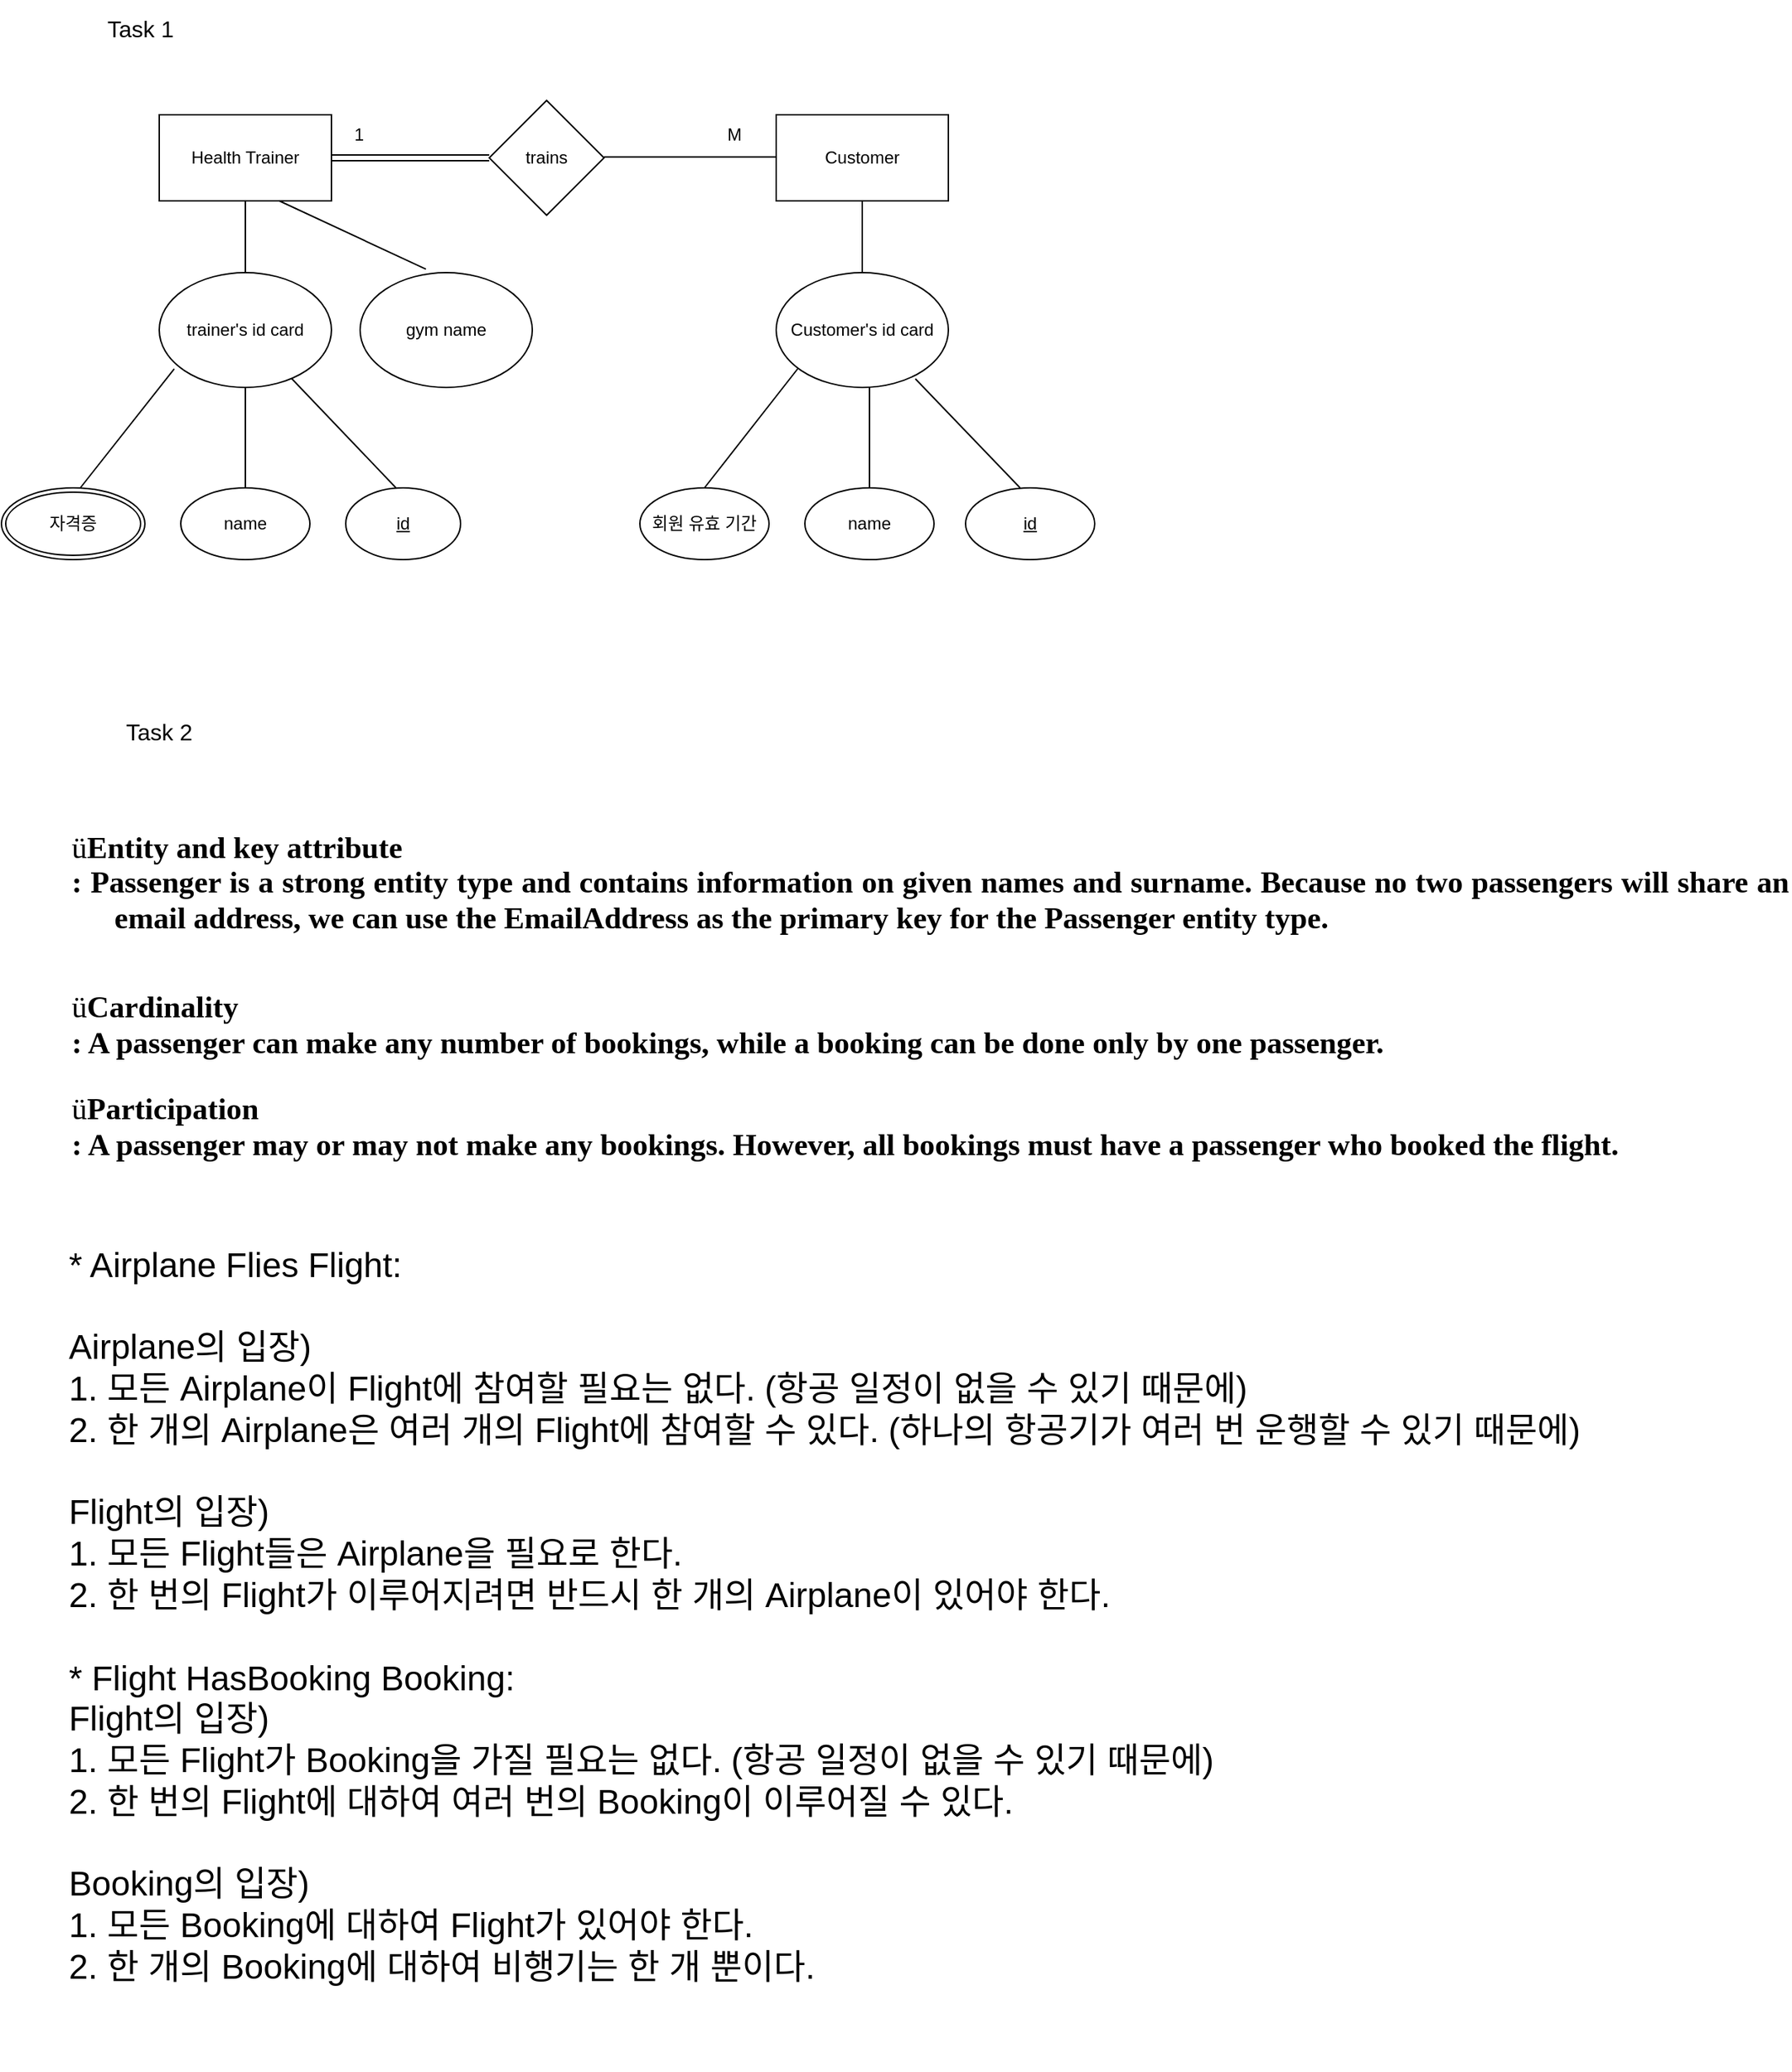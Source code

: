 <mxfile version="28.2.7">
  <diagram id="R2lEEEUBdFMjLlhIrx00" name="Page-1">
    <mxGraphModel dx="3229" dy="1813" grid="1" gridSize="10" guides="1" tooltips="1" connect="1" arrows="1" fold="1" page="1" pageScale="1" pageWidth="850" pageHeight="1100" math="0" shadow="0" extFonts="Permanent Marker^https://fonts.googleapis.com/css?family=Permanent+Marker">
      <root>
        <mxCell id="0" />
        <mxCell id="1" parent="0" />
        <mxCell id="KdIxdXE5rfQ4W5oGJVLM-1" value="Health Trainer" style="rounded=0;whiteSpace=wrap;html=1;" vertex="1" parent="1">
          <mxGeometry x="158" y="130" width="120" height="60" as="geometry" />
        </mxCell>
        <mxCell id="KdIxdXE5rfQ4W5oGJVLM-7" value="trains" style="rhombus;whiteSpace=wrap;html=1;" vertex="1" parent="1">
          <mxGeometry x="388" y="120" width="80" height="80" as="geometry" />
        </mxCell>
        <mxCell id="KdIxdXE5rfQ4W5oGJVLM-8" value="" style="endArrow=none;html=1;rounded=0;fontSize=12;startSize=8;endSize=8;curved=1;entryX=0;entryY=0.5;entryDx=0;entryDy=0;" edge="1" parent="1">
          <mxGeometry width="50" height="50" relative="1" as="geometry">
            <mxPoint x="468" y="159.38" as="sourcePoint" />
            <mxPoint x="588" y="159.38" as="targetPoint" />
          </mxGeometry>
        </mxCell>
        <mxCell id="KdIxdXE5rfQ4W5oGJVLM-9" value="Customer" style="rounded=0;whiteSpace=wrap;html=1;" vertex="1" parent="1">
          <mxGeometry x="588" y="130" width="120" height="60" as="geometry" />
        </mxCell>
        <mxCell id="KdIxdXE5rfQ4W5oGJVLM-11" value="" style="shape=link;html=1;rounded=0;fontSize=12;startSize=8;endSize=8;curved=1;entryX=0;entryY=0.5;entryDx=0;entryDy=0;" edge="1" parent="1" target="KdIxdXE5rfQ4W5oGJVLM-7">
          <mxGeometry width="100" relative="1" as="geometry">
            <mxPoint x="278" y="160" as="sourcePoint" />
            <mxPoint x="378" y="160" as="targetPoint" />
          </mxGeometry>
        </mxCell>
        <mxCell id="KdIxdXE5rfQ4W5oGJVLM-12" value="" style="endArrow=none;html=1;rounded=0;fontSize=12;startSize=8;endSize=8;curved=1;" edge="1" parent="1">
          <mxGeometry width="50" height="50" relative="1" as="geometry">
            <mxPoint x="218" y="240" as="sourcePoint" />
            <mxPoint x="218" y="190" as="targetPoint" />
          </mxGeometry>
        </mxCell>
        <mxCell id="KdIxdXE5rfQ4W5oGJVLM-13" value="1" style="text;strokeColor=none;fillColor=none;spacingLeft=4;spacingRight=4;overflow=hidden;rotatable=0;points=[[0,0.5],[1,0.5]];portConstraint=eastwest;fontSize=12;whiteSpace=wrap;html=1;" vertex="1" parent="1">
          <mxGeometry x="288" y="130" width="40" height="30" as="geometry" />
        </mxCell>
        <mxCell id="KdIxdXE5rfQ4W5oGJVLM-14" value="M" style="text;strokeColor=none;fillColor=none;spacingLeft=4;spacingRight=4;overflow=hidden;rotatable=0;points=[[0,0.5],[1,0.5]];portConstraint=eastwest;fontSize=12;whiteSpace=wrap;html=1;" vertex="1" parent="1">
          <mxGeometry x="548" y="130" width="40" height="30" as="geometry" />
        </mxCell>
        <mxCell id="KdIxdXE5rfQ4W5oGJVLM-15" value="trainer&#39;s id card" style="ellipse;whiteSpace=wrap;html=1;" vertex="1" parent="1">
          <mxGeometry x="158" y="240" width="120" height="80" as="geometry" />
        </mxCell>
        <mxCell id="KdIxdXE5rfQ4W5oGJVLM-20" value="gym name" style="ellipse;whiteSpace=wrap;html=1;" vertex="1" parent="1">
          <mxGeometry x="298" y="240" width="120" height="80" as="geometry" />
        </mxCell>
        <mxCell id="KdIxdXE5rfQ4W5oGJVLM-21" value="" style="endArrow=none;html=1;rounded=0;fontSize=12;startSize=8;endSize=8;curved=1;exitX=0.382;exitY=-0.03;exitDx=0;exitDy=0;exitPerimeter=0;entryX=0.695;entryY=0.998;entryDx=0;entryDy=0;entryPerimeter=0;" edge="1" parent="1" source="KdIxdXE5rfQ4W5oGJVLM-20" target="KdIxdXE5rfQ4W5oGJVLM-1">
          <mxGeometry width="50" height="50" relative="1" as="geometry">
            <mxPoint x="218" y="270" as="sourcePoint" />
            <mxPoint x="218" y="220" as="targetPoint" />
          </mxGeometry>
        </mxCell>
        <mxCell id="KdIxdXE5rfQ4W5oGJVLM-22" value="" style="endArrow=none;html=1;rounded=0;fontSize=12;startSize=8;endSize=8;curved=1;entryX=0.695;entryY=0.998;entryDx=0;entryDy=0;entryPerimeter=0;" edge="1" parent="1">
          <mxGeometry width="50" height="50" relative="1" as="geometry">
            <mxPoint x="218" y="390" as="sourcePoint" />
            <mxPoint x="218" y="320" as="targetPoint" />
          </mxGeometry>
        </mxCell>
        <mxCell id="KdIxdXE5rfQ4W5oGJVLM-23" value="name" style="ellipse;whiteSpace=wrap;html=1;" vertex="1" parent="1">
          <mxGeometry x="173" y="390" width="90" height="50" as="geometry" />
        </mxCell>
        <mxCell id="KdIxdXE5rfQ4W5oGJVLM-24" value="" style="endArrow=none;html=1;rounded=0;fontSize=12;startSize=8;endSize=8;curved=1;" edge="1" parent="1" target="KdIxdXE5rfQ4W5oGJVLM-15">
          <mxGeometry width="50" height="50" relative="1" as="geometry">
            <mxPoint x="323" y="390" as="sourcePoint" />
            <mxPoint x="323" y="320" as="targetPoint" />
          </mxGeometry>
        </mxCell>
        <mxCell id="KdIxdXE5rfQ4W5oGJVLM-26" value="" style="endArrow=none;html=1;rounded=0;fontSize=12;startSize=8;endSize=8;curved=1;entryX=0.087;entryY=0.839;entryDx=0;entryDy=0;entryPerimeter=0;" edge="1" parent="1" target="KdIxdXE5rfQ4W5oGJVLM-15">
          <mxGeometry width="50" height="50" relative="1" as="geometry">
            <mxPoint x="103" y="390" as="sourcePoint" />
            <mxPoint x="103" y="320" as="targetPoint" />
          </mxGeometry>
        </mxCell>
        <mxCell id="KdIxdXE5rfQ4W5oGJVLM-28" value="" style="endArrow=none;html=1;rounded=0;fontSize=12;startSize=8;endSize=8;curved=1;" edge="1" parent="1">
          <mxGeometry width="50" height="50" relative="1" as="geometry">
            <mxPoint x="648" y="240" as="sourcePoint" />
            <mxPoint x="648" y="190" as="targetPoint" />
          </mxGeometry>
        </mxCell>
        <mxCell id="KdIxdXE5rfQ4W5oGJVLM-29" value="Customer&#39;s id card" style="ellipse;whiteSpace=wrap;html=1;" vertex="1" parent="1">
          <mxGeometry x="588" y="240" width="120" height="80" as="geometry" />
        </mxCell>
        <mxCell id="KdIxdXE5rfQ4W5oGJVLM-30" value="" style="endArrow=none;html=1;rounded=0;fontSize=12;startSize=8;endSize=8;curved=1;entryX=0.695;entryY=0.998;entryDx=0;entryDy=0;entryPerimeter=0;" edge="1" parent="1">
          <mxGeometry width="50" height="50" relative="1" as="geometry">
            <mxPoint x="653" y="390" as="sourcePoint" />
            <mxPoint x="653" y="320" as="targetPoint" />
          </mxGeometry>
        </mxCell>
        <mxCell id="KdIxdXE5rfQ4W5oGJVLM-31" value="name" style="ellipse;whiteSpace=wrap;html=1;" vertex="1" parent="1">
          <mxGeometry x="608" y="390" width="90" height="50" as="geometry" />
        </mxCell>
        <mxCell id="KdIxdXE5rfQ4W5oGJVLM-32" value="" style="endArrow=none;html=1;rounded=0;fontSize=12;startSize=8;endSize=8;curved=1;" edge="1" parent="1">
          <mxGeometry width="50" height="50" relative="1" as="geometry">
            <mxPoint x="758" y="390" as="sourcePoint" />
            <mxPoint x="685" y="314" as="targetPoint" />
          </mxGeometry>
        </mxCell>
        <mxCell id="KdIxdXE5rfQ4W5oGJVLM-34" value="" style="endArrow=none;html=1;rounded=0;fontSize=12;startSize=8;endSize=8;curved=1;entryX=0.087;entryY=0.839;entryDx=0;entryDy=0;entryPerimeter=0;" edge="1" parent="1">
          <mxGeometry width="50" height="50" relative="1" as="geometry">
            <mxPoint x="538" y="390" as="sourcePoint" />
            <mxPoint x="603" y="307" as="targetPoint" />
          </mxGeometry>
        </mxCell>
        <mxCell id="KdIxdXE5rfQ4W5oGJVLM-35" value="회원 유효 기간" style="ellipse;whiteSpace=wrap;html=1;" vertex="1" parent="1">
          <mxGeometry x="493" y="390" width="90" height="50" as="geometry" />
        </mxCell>
        <mxCell id="KdIxdXE5rfQ4W5oGJVLM-36" value="자격증" style="ellipse;shape=doubleEllipse;margin=3;whiteSpace=wrap;html=1;align=center;" vertex="1" parent="1">
          <mxGeometry x="48" y="390" width="100" height="50" as="geometry" />
        </mxCell>
        <mxCell id="KdIxdXE5rfQ4W5oGJVLM-37" value="id" style="ellipse;whiteSpace=wrap;html=1;align=center;fontStyle=4;" vertex="1" parent="1">
          <mxGeometry x="288" y="390" width="80" height="50" as="geometry" />
        </mxCell>
        <mxCell id="KdIxdXE5rfQ4W5oGJVLM-38" value="Task 1" style="text;strokeColor=none;fillColor=none;html=1;align=center;verticalAlign=middle;whiteSpace=wrap;rounded=0;fontSize=16;" vertex="1" parent="1">
          <mxGeometry x="80" y="50" width="130" height="40" as="geometry" />
        </mxCell>
        <mxCell id="KdIxdXE5rfQ4W5oGJVLM-39" value="Task 2" style="text;strokeColor=none;fillColor=none;html=1;align=center;verticalAlign=middle;whiteSpace=wrap;rounded=0;fontSize=16;" vertex="1" parent="1">
          <mxGeometry x="93" y="540" width="130" height="40" as="geometry" />
        </mxCell>
        <mxCell id="KdIxdXE5rfQ4W5oGJVLM-40" value="&lt;div style=&quot;language:ko;line-height:140%;margin-top:0pt;margin-bottom:&amp;lt;br/&amp;gt;0pt;margin-left:.81in;text-indent:-.31in;text-align:justify;text-justify:inter-ideograph;&amp;lt;br/&amp;gt;direction:ltr;unicode-bidi:embed;vertical-align:baseline;mso-line-break-override:&amp;lt;br/&amp;gt;none;punctuation-wrap:hanging&quot; class=&quot;O1&quot;&gt;&lt;span style=&quot;font-size:16.0pt&quot;&gt;&lt;span style=&quot;mso-special-format:bullet;font-family:Wingdings&quot;&gt;ü&lt;/span&gt;&lt;/span&gt;&lt;span style=&quot;font-size: 16pt; font-family: 함초롬바탕; font-weight: bold;&quot;&gt;Entity and key attribute&lt;/span&gt;&lt;/div&gt;&lt;div style=&quot;language:ko;line-height:140%;margin-top:0pt;margin-bottom:&amp;lt;br/&amp;gt;0pt;margin-left:.81in;text-indent:-.31in;text-align:justify;text-justify:inter-ideograph;&amp;lt;br/&amp;gt;direction:ltr;unicode-bidi:embed;vertical-align:baseline;mso-line-break-override:&amp;lt;br/&amp;gt;none;punctuation-wrap:hanging&quot; class=&quot;O1&quot;&gt;&lt;span style=&quot;font-size: 16pt; font-family: 함초롬바탕; font-weight: bold;&quot;&gt;: Passenger is a strong entity type and contains information on given names and surname. Because no two passengers will share an email address, we can use the EmailAddress as the primary key for the Passenger entity type.&lt;/span&gt;&lt;/div&gt;&lt;br&gt;&lt;br&gt;&lt;div style=&quot;language:ko;line-height:140%;margin-top:0pt;margin-bottom:&amp;lt;br/&amp;gt;0pt;margin-left:.81in;text-indent:-.31in;text-align:justify;text-justify:inter-ideograph;&amp;lt;br/&amp;gt;direction:ltr;unicode-bidi:embed;vertical-align:baseline;mso-line-break-override:&amp;lt;br/&amp;gt;none;punctuation-wrap:hanging&quot; class=&quot;O1&quot;&gt;&lt;span style=&quot;font-size:16.0pt&quot;&gt;&lt;span style=&quot;mso-special-format:bullet;font-family:Wingdings&quot;&gt;ü&lt;/span&gt;&lt;/span&gt;&lt;span style=&quot;font-size: 16pt; font-family: 함초롬바탕; font-weight: bold;&quot;&gt;Cardinality&lt;/span&gt;&lt;/div&gt;&lt;div style=&quot;language:ko;line-height:140%;margin-top:0pt;margin-bottom:&amp;lt;br/&amp;gt;0pt;margin-left:.81in;text-indent:-.31in;text-align:justify;text-justify:inter-ideograph;&amp;lt;br/&amp;gt;direction:ltr;unicode-bidi:embed;vertical-align:baseline;mso-line-break-override:&amp;lt;br/&amp;gt;none;punctuation-wrap:hanging&quot; class=&quot;O1&quot;&gt;&lt;span style=&quot;font-size: 16pt; font-family: 함초롬바탕; font-weight: bold;&quot;&gt;: A passenger can make any number of bookings, while a booking can be done only by one passenger.&amp;nbsp; &lt;/span&gt;&lt;/div&gt;&lt;div style=&quot;language:ko;line-height:140%;margin-top:0pt;margin-bottom:&amp;lt;br/&amp;gt;0pt;margin-left:.81in;text-indent:-.31in;text-align:justify;text-justify:inter-ideograph;&amp;lt;br/&amp;gt;direction:ltr;unicode-bidi:embed;vertical-align:baseline;mso-line-break-override:&amp;lt;br/&amp;gt;none;punctuation-wrap:hanging&quot; class=&quot;O1&quot;&gt;&lt;br&gt;&lt;/div&gt;&lt;div style=&quot;language:ko;line-height:140%;margin-top:0pt;margin-bottom:&amp;lt;br/&amp;gt;0pt;margin-left:.81in;text-indent:-.31in;text-align:justify;text-justify:inter-ideograph;&amp;lt;br/&amp;gt;direction:ltr;unicode-bidi:embed;vertical-align:baseline;mso-line-break-override:&amp;lt;br/&amp;gt;none;punctuation-wrap:hanging&quot; class=&quot;O1&quot;&gt;&lt;span style=&quot;font-size:16.0pt&quot;&gt;&lt;span style=&quot;mso-special-format:bullet;font-family:Wingdings&quot;&gt;ü&lt;/span&gt;&lt;/span&gt;&lt;span style=&quot;font-size: 16pt; font-family: 함초롬바탕; font-weight: bold;&quot;&gt;Participation&lt;/span&gt;&lt;/div&gt;&lt;div style=&quot;language:ko;line-height:140%;margin-top:0pt;margin-bottom:&amp;lt;br/&amp;gt;0pt;margin-left:.81in;text-indent:-.31in;text-align:justify;text-justify:inter-ideograph;&amp;lt;br/&amp;gt;direction:ltr;unicode-bidi:embed;vertical-align:baseline;mso-line-break-override:&amp;lt;br/&amp;gt;none;punctuation-wrap:hanging&quot; class=&quot;O1&quot;&gt;&lt;span style=&quot;font-size: 16pt; font-family: 함초롬바탕; font-weight: bold;&quot;&gt;: A passenger may or may not make any bookings.&amp;nbsp;&lt;/span&gt;&lt;span style=&quot;font-family: 함초롬바탕; font-size: 16pt; font-weight: bold; text-indent: -0.31in; background-color: transparent; color: light-dark(rgb(0, 0, 0), rgb(255, 255, 255));&quot;&gt;However, all bookings must have a&amp;nbsp;&lt;/span&gt;&lt;span style=&quot;font-family: 함초롬바탕; font-size: 16pt; font-weight: bold; text-indent: -0.31in; background-color: transparent; color: light-dark(rgb(0, 0, 0), rgb(255, 255, 255));&quot;&gt;passenger who booked the flight.&lt;/span&gt;&lt;/div&gt;" style="text;strokeColor=none;fillColor=none;html=1;align=center;verticalAlign=middle;whiteSpace=wrap;rounded=0;fontSize=16;" vertex="1" parent="1">
          <mxGeometry x="48" y="500" width="1247" height="490" as="geometry" />
        </mxCell>
        <mxCell id="KdIxdXE5rfQ4W5oGJVLM-41" value="* Airplane Flies Flight:&lt;br&gt;&lt;div&gt;&lt;span style=&quot;background-color: transparent; color: light-dark(rgb(0, 0, 0), rgb(255, 255, 255));&quot;&gt;&lt;br&gt;&lt;/span&gt;&lt;/div&gt;&lt;div&gt;&lt;span style=&quot;background-color: transparent; color: light-dark(rgb(0, 0, 0), rgb(255, 255, 255));&quot;&gt;Airplane의 입장)&lt;/span&gt;&lt;/div&gt;&lt;div&gt;&lt;span style=&quot;background-color: transparent; color: light-dark(rgb(0, 0, 0), rgb(255, 255, 255));&quot;&gt;1. 모든 Airplane이 Flight에 참여할 필요는 없다. (항공 일정이 없을 수 있기 때문에)&lt;/span&gt;&amp;nbsp;&lt;/div&gt;&lt;div&gt;2. 한 개의 Airplane은 여러 개의 Flight에 참여할 수 있다. (하나의 항공기가 여러 번 운행할 수 있기 때문에)&lt;span style=&quot;background-color: transparent; color: light-dark(rgb(0, 0, 0), rgb(255, 255, 255));&quot;&gt;&amp;nbsp;&amp;nbsp;&lt;/span&gt;&lt;/div&gt;&lt;div&gt;&lt;span style=&quot;background-color: transparent; color: light-dark(rgb(0, 0, 0), rgb(255, 255, 255));&quot;&gt;&lt;br&gt;&lt;/span&gt;&lt;/div&gt;&lt;div&gt;Flight의 입장)&lt;/div&gt;&lt;div&gt;1. 모든 Flight들은 Airplane을 필요로 한다.&lt;/div&gt;&lt;div&gt;2. 한 번의 Flight가 이루어지려면 반드시 한 개의 Airplane이 있어야 한다.&lt;/div&gt;&lt;div&gt;&lt;div&gt;&lt;br&gt;&lt;/div&gt;&lt;div&gt;* Flight HasBooking Booking:&lt;/div&gt;&lt;div&gt;Flight의 입장)&lt;/div&gt;&lt;div&gt;1. 모든 Flight가 Booking을 가질 필요는 없다. (&lt;span style=&quot;background-color: transparent; color: light-dark(rgb(0, 0, 0), rgb(255, 255, 255));&quot;&gt;항공 일정이 없을 수 있기 때문에)&lt;/span&gt;&lt;span style=&quot;background-color: transparent; color: light-dark(rgb(0, 0, 0), rgb(255, 255, 255));&quot;&gt;&amp;nbsp;&lt;/span&gt;&lt;/div&gt;&lt;/div&gt;&lt;div&gt;&lt;span style=&quot;background-color: transparent; color: light-dark(rgb(0, 0, 0), rgb(255, 255, 255));&quot;&gt;2. 한 번의 Flight에 대하여 여러 번의 Booking이 이루어질 수 있다.&lt;/span&gt;&lt;/div&gt;&lt;div&gt;&lt;span style=&quot;background-color: transparent; color: light-dark(rgb(0, 0, 0), rgb(255, 255, 255));&quot;&gt;&lt;br&gt;&lt;/span&gt;&lt;/div&gt;&lt;div&gt;&lt;span style=&quot;background-color: transparent; color: light-dark(rgb(0, 0, 0), rgb(255, 255, 255));&quot;&gt;Booking의 입장)&lt;/span&gt;&lt;/div&gt;&lt;div&gt;&lt;span style=&quot;background-color: transparent; color: light-dark(rgb(0, 0, 0), rgb(255, 255, 255));&quot;&gt;1. 모든 Booking에 대하여 Flight가 있어야 한다.&lt;/span&gt;&lt;/div&gt;&lt;div&gt;&lt;span style=&quot;background-color: transparent; color: light-dark(rgb(0, 0, 0), rgb(255, 255, 255));&quot;&gt;2. 한 개의 Booking에 대하여 비행기는 한 개 뿐이다.&lt;/span&gt;&lt;/div&gt;&lt;div&gt;&lt;span style=&quot;background-color: transparent; color: light-dark(rgb(0, 0, 0), rgb(255, 255, 255));&quot;&gt;&lt;br&gt;&lt;/span&gt;&lt;/div&gt;&lt;div&gt;&lt;span style=&quot;background-color: transparent; color: light-dark(rgb(0, 0, 0), rgb(255, 255, 255));&quot;&gt;&lt;br&gt;&lt;/span&gt;&lt;/div&gt;" style="text;strokeColor=none;fillColor=none;html=1;align=left;verticalAlign=middle;whiteSpace=wrap;rounded=0;fontSize=24;" vertex="1" parent="1">
          <mxGeometry x="93" y="930" width="1080" height="550" as="geometry" />
        </mxCell>
        <mxCell id="KdIxdXE5rfQ4W5oGJVLM-43" value="id" style="ellipse;whiteSpace=wrap;html=1;align=center;fontStyle=4;" vertex="1" parent="1">
          <mxGeometry x="720" y="390" width="90" height="50" as="geometry" />
        </mxCell>
      </root>
    </mxGraphModel>
  </diagram>
</mxfile>
